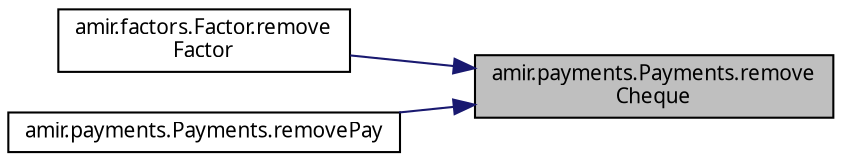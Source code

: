 digraph "amir.payments.Payments.removeCheque"
{
 // LATEX_PDF_SIZE
  edge [fontname="FreeSans.ttf",fontsize="10",labelfontname="FreeSans.ttf",labelfontsize="10"];
  node [fontname="FreeSans.ttf",fontsize="10",shape=record];
  rankdir="RL";
  Node1 [label="amir.payments.Payments.remove\lCheque",height=0.2,width=0.4,color="black", fillcolor="grey75", style="filled", fontcolor="black",tooltip=" "];
  Node1 -> Node2 [dir="back",color="midnightblue",fontsize="10",style="solid",fontname="FreeSans.ttf"];
  Node2 [label="amir.factors.Factor.remove\lFactor",height=0.2,width=0.4,color="black", fillcolor="white", style="filled",URL="$classamir_1_1factors_1_1_factor.html#a0f0d2bff2569ece990181e390333e5a7",tooltip=" "];
  Node1 -> Node3 [dir="back",color="midnightblue",fontsize="10",style="solid",fontname="FreeSans.ttf"];
  Node3 [label="amir.payments.Payments.removePay",height=0.2,width=0.4,color="black", fillcolor="white", style="filled",URL="$classamir_1_1payments_1_1_payments.html#a902078d8e6b5432646849f26ef7126fd",tooltip=" "];
}
